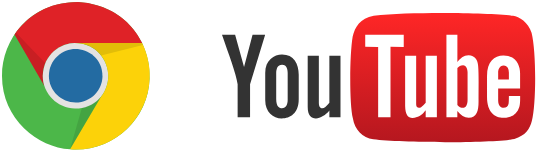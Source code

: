 <mxfile>
    <diagram id="cdTgaa5RDZgWZMJQK3tV" name="Page-1">
        <mxGraphModel dx="627" dy="579" grid="1" gridSize="10" guides="1" tooltips="1" connect="1" arrows="1" fold="1" page="1" pageScale="1" pageWidth="850" pageHeight="1100" math="0" shadow="0">
            <root>
                <mxCell id="0"/>
                <mxCell id="1" parent="0"/>
                <mxCell id="2" value="" style="dashed=0;outlineConnect=0;html=1;align=center;labelPosition=center;verticalLabelPosition=bottom;verticalAlign=top;shape=mxgraph.weblogos.chrome" vertex="1" parent="1">
                    <mxGeometry x="290" y="260" width="74.8" height="75.4" as="geometry"/>
                </mxCell>
                <mxCell id="4" value="" style="dashed=0;outlineConnect=0;html=1;align=center;labelPosition=center;verticalLabelPosition=bottom;verticalAlign=top;shape=mxgraph.weblogos.youtube;fillColor=#FF2626;gradientColor=#B5171F" vertex="1" parent="1">
                    <mxGeometry x="400" y="264.8" width="157.2" height="65.8" as="geometry"/>
                </mxCell>
            </root>
        </mxGraphModel>
    </diagram>
</mxfile>